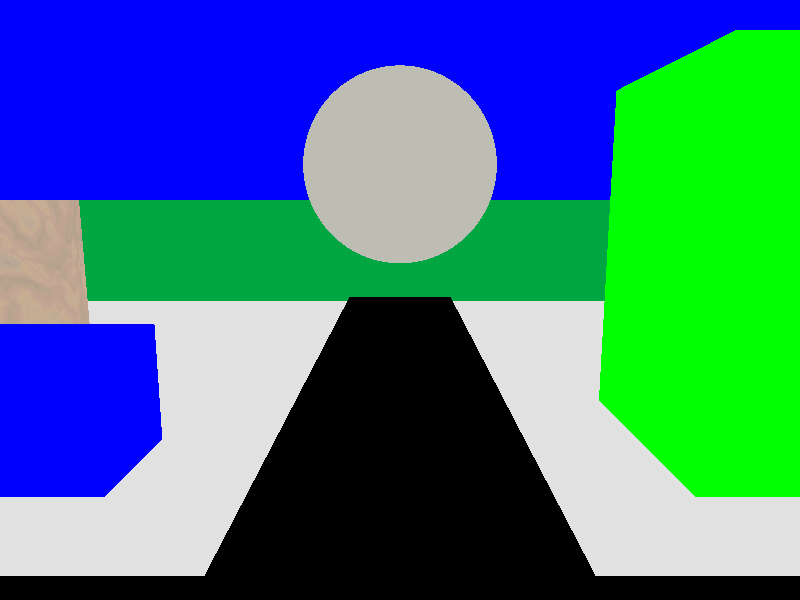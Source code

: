 
#include "colors.inc"
#include "glass.inc"
#include "golds.inc"
#include "metals.inc"
#include "stones.inc"
#include "woods.inc"

light_source {
  <0,100,0>  
  color White  
}
 
plane
{
    y, 0
    pigment {color rgb<0, 0.380, 0.054>}
}

background { color Blue }

camera {
  location <-2,2,10>
  look_at <10,0,10>
  translate <-10, 0, -10> // <x, y, z>
  rotate <0,270,0>
  translate <10, 0, 20.2> // <x, y, z>
}

sphere {
  <4.5, 5, 16.5>, 3 // <x, y, z>, radius
  pigment {color rgb<0.509, 0.509, 0.450>}
  translate <5.5, -2, 11> // <x, y, z>
}

// text {
//     ttf "timrom.ttf" "xxxxxxxxxxxxxxxxxxxxxxxxxxxxxxxxxxxxxxxxxxxxxxxx" 1, 0
//     pigment { Green }
//     rotate <90, 0, 0> 
//     translate <0, 0, -0.5> // <x, y, z>
// }
// text {
//     ttf "timrom.ttf" "zzzzzzzzzzzzzzzzzzzzzzzzzzzzzzzzzzzzzzzzzzzzzzz" 1, 0
//     pigment { Blue }
//     rotate <90, -90, 0> 
//  }
 
 
prism {
  // plansza
    0,0.01,4,
    <0,0>, <0,20>, <20,20>, <20,0>
    pigment { Gray }
  } 
box {
  // ulica od x
  <9, 0.1, 0>, 
  <11, 0.1, 20>
}

box {
  // ulica od z
  <0, 0.1, 9>, 
  <20, 0.1, 11>
}

box {
  <12, 0, 12>, 
  <14, 3, 14>
  pigment { Green }
}

box {
  // lewiatan
  <12, 0, 9>, 
  <16, 1, 5>
  pigment { Yellow }
}

box {
  // bloki prawa
  <17, 0, 9>, 
  <18, 2, 5>
  pigment { color rgb <0.411, 0.411, 0.411> }
}

box {
  // bloki prawa
  <19, 0, 9>, 
  <20, 2, 5>
  pigment { color rgb <0.411, 0.411, 0.411> }
}





cylinder {
  <4.5, 0, 16.5>, <4.5, 2, 16.5>, 1 // center of one end, center of other end, radius
 
  texture {T_Stone1}
}





box{
  <15, 0, 12>, 
  <16, 1, 13>
  pigment { Red }
}

box{
  <15, 0, 12>, 
  <16, 1, 13>
  pigment { Red }
  translate <1.5, 0, 0> // <x, y, z>
}

box{
  <15, 0, 12>, 
  <16, 1, 13>
  pigment { Red }
    translate <1.5, 0, 1.5> // <x, y, z>
}

box{
  <15, 0, 12>, 
  <16, 1, 13>
  pigment { Red }
    translate <0, 0, 1.5> // <x, y, z>
}

box {
  <2, 0, 12>, 
  <8, 1, 13>
  pigment { Blue }
}

box {
  <2, 0, 1>, 
  <8, 2, 7>
  pigment { Orange }
}

cylinder {
  <12, 0, 1>, <12, 1, 1>, 0.1 // center of one end, center of other end, radius
  pigment {color rgb <0.521, 0.243, 0>}
}



sphere {
  // drzewo
 <12, 1, 1>, 0.5 // <x, y, z>, radius
  pigment {color rgb <0, 1, 0>}
}

